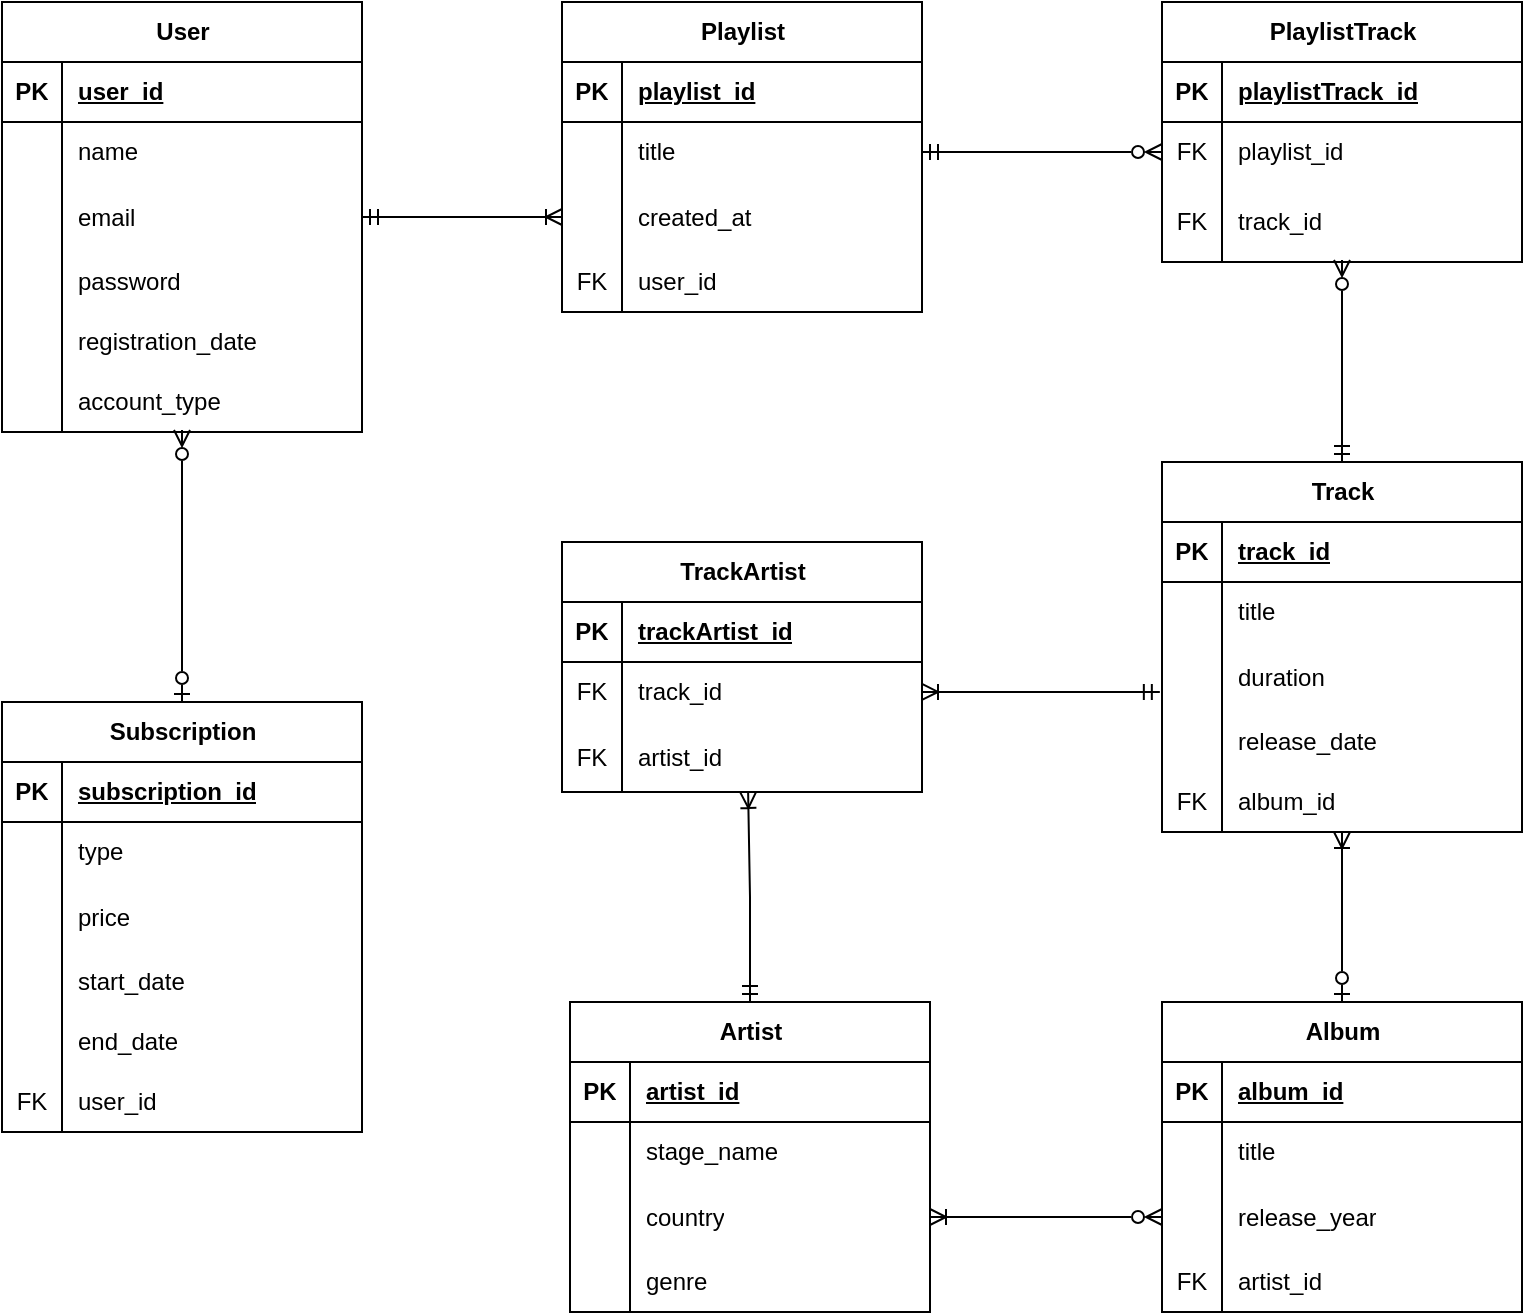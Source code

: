 <mxfile version="28.2.5">
  <diagram name="Страница — 1" id="cgVpxsknLSIxPm8vSRZ5">
    <mxGraphModel dx="872" dy="473" grid="1" gridSize="10" guides="1" tooltips="1" connect="1" arrows="1" fold="1" page="1" pageScale="1" pageWidth="827" pageHeight="1169" math="0" shadow="0">
      <root>
        <mxCell id="0" />
        <mxCell id="1" parent="0" />
        <mxCell id="EJJRQ897GXuPpUaaIkoD-35" value="User" style="shape=table;startSize=30;container=1;collapsible=1;childLayout=tableLayout;fixedRows=1;rowLines=0;fontStyle=1;align=center;resizeLast=1;html=1;" vertex="1" parent="1">
          <mxGeometry x="40" y="60" width="180" height="215" as="geometry" />
        </mxCell>
        <mxCell id="EJJRQ897GXuPpUaaIkoD-36" value="" style="shape=tableRow;horizontal=0;startSize=0;swimlaneHead=0;swimlaneBody=0;fillColor=none;collapsible=0;dropTarget=0;points=[[0,0.5],[1,0.5]];portConstraint=eastwest;top=0;left=0;right=0;bottom=1;" vertex="1" parent="EJJRQ897GXuPpUaaIkoD-35">
          <mxGeometry y="30" width="180" height="30" as="geometry" />
        </mxCell>
        <mxCell id="EJJRQ897GXuPpUaaIkoD-37" value="PK" style="shape=partialRectangle;connectable=0;fillColor=none;top=0;left=0;bottom=0;right=0;fontStyle=1;overflow=hidden;whiteSpace=wrap;html=1;" vertex="1" parent="EJJRQ897GXuPpUaaIkoD-36">
          <mxGeometry width="30" height="30" as="geometry">
            <mxRectangle width="30" height="30" as="alternateBounds" />
          </mxGeometry>
        </mxCell>
        <mxCell id="EJJRQ897GXuPpUaaIkoD-38" value="user_id" style="shape=partialRectangle;connectable=0;fillColor=none;top=0;left=0;bottom=0;right=0;align=left;spacingLeft=6;fontStyle=5;overflow=hidden;whiteSpace=wrap;html=1;" vertex="1" parent="EJJRQ897GXuPpUaaIkoD-36">
          <mxGeometry x="30" width="150" height="30" as="geometry">
            <mxRectangle width="150" height="30" as="alternateBounds" />
          </mxGeometry>
        </mxCell>
        <mxCell id="EJJRQ897GXuPpUaaIkoD-39" value="" style="shape=tableRow;horizontal=0;startSize=0;swimlaneHead=0;swimlaneBody=0;fillColor=none;collapsible=0;dropTarget=0;points=[[0,0.5],[1,0.5]];portConstraint=eastwest;top=0;left=0;right=0;bottom=0;" vertex="1" parent="EJJRQ897GXuPpUaaIkoD-35">
          <mxGeometry y="60" width="180" height="30" as="geometry" />
        </mxCell>
        <mxCell id="EJJRQ897GXuPpUaaIkoD-40" value="" style="shape=partialRectangle;connectable=0;fillColor=none;top=0;left=0;bottom=0;right=0;editable=1;overflow=hidden;whiteSpace=wrap;html=1;" vertex="1" parent="EJJRQ897GXuPpUaaIkoD-39">
          <mxGeometry width="30" height="30" as="geometry">
            <mxRectangle width="30" height="30" as="alternateBounds" />
          </mxGeometry>
        </mxCell>
        <mxCell id="EJJRQ897GXuPpUaaIkoD-41" value="name" style="shape=partialRectangle;connectable=0;fillColor=none;top=0;left=0;bottom=0;right=0;align=left;spacingLeft=6;overflow=hidden;whiteSpace=wrap;html=1;" vertex="1" parent="EJJRQ897GXuPpUaaIkoD-39">
          <mxGeometry x="30" width="150" height="30" as="geometry">
            <mxRectangle width="150" height="30" as="alternateBounds" />
          </mxGeometry>
        </mxCell>
        <mxCell id="EJJRQ897GXuPpUaaIkoD-42" value="" style="shape=tableRow;horizontal=0;startSize=0;swimlaneHead=0;swimlaneBody=0;fillColor=none;collapsible=0;dropTarget=0;points=[[0,0.5],[1,0.5]];portConstraint=eastwest;top=0;left=0;right=0;bottom=0;" vertex="1" parent="EJJRQ897GXuPpUaaIkoD-35">
          <mxGeometry y="90" width="180" height="35" as="geometry" />
        </mxCell>
        <mxCell id="EJJRQ897GXuPpUaaIkoD-43" value="" style="shape=partialRectangle;connectable=0;fillColor=none;top=0;left=0;bottom=0;right=0;editable=1;overflow=hidden;whiteSpace=wrap;html=1;" vertex="1" parent="EJJRQ897GXuPpUaaIkoD-42">
          <mxGeometry width="30" height="35" as="geometry">
            <mxRectangle width="30" height="35" as="alternateBounds" />
          </mxGeometry>
        </mxCell>
        <mxCell id="EJJRQ897GXuPpUaaIkoD-44" value="email" style="shape=partialRectangle;connectable=0;fillColor=none;top=0;left=0;bottom=0;right=0;align=left;spacingLeft=6;overflow=hidden;whiteSpace=wrap;html=1;" vertex="1" parent="EJJRQ897GXuPpUaaIkoD-42">
          <mxGeometry x="30" width="150" height="35" as="geometry">
            <mxRectangle width="150" height="35" as="alternateBounds" />
          </mxGeometry>
        </mxCell>
        <mxCell id="EJJRQ897GXuPpUaaIkoD-45" value="" style="shape=tableRow;horizontal=0;startSize=0;swimlaneHead=0;swimlaneBody=0;fillColor=none;collapsible=0;dropTarget=0;points=[[0,0.5],[1,0.5]];portConstraint=eastwest;top=0;left=0;right=0;bottom=0;" vertex="1" parent="EJJRQ897GXuPpUaaIkoD-35">
          <mxGeometry y="125" width="180" height="30" as="geometry" />
        </mxCell>
        <mxCell id="EJJRQ897GXuPpUaaIkoD-46" value="" style="shape=partialRectangle;connectable=0;fillColor=none;top=0;left=0;bottom=0;right=0;editable=1;overflow=hidden;whiteSpace=wrap;html=1;" vertex="1" parent="EJJRQ897GXuPpUaaIkoD-45">
          <mxGeometry width="30" height="30" as="geometry">
            <mxRectangle width="30" height="30" as="alternateBounds" />
          </mxGeometry>
        </mxCell>
        <mxCell id="EJJRQ897GXuPpUaaIkoD-47" value="password" style="shape=partialRectangle;connectable=0;fillColor=none;top=0;left=0;bottom=0;right=0;align=left;spacingLeft=6;overflow=hidden;whiteSpace=wrap;html=1;" vertex="1" parent="EJJRQ897GXuPpUaaIkoD-45">
          <mxGeometry x="30" width="150" height="30" as="geometry">
            <mxRectangle width="150" height="30" as="alternateBounds" />
          </mxGeometry>
        </mxCell>
        <mxCell id="EJJRQ897GXuPpUaaIkoD-49" style="shape=tableRow;horizontal=0;startSize=0;swimlaneHead=0;swimlaneBody=0;fillColor=none;collapsible=0;dropTarget=0;points=[[0,0.5],[1,0.5]];portConstraint=eastwest;top=0;left=0;right=0;bottom=0;" vertex="1" parent="EJJRQ897GXuPpUaaIkoD-35">
          <mxGeometry y="155" width="180" height="30" as="geometry" />
        </mxCell>
        <mxCell id="EJJRQ897GXuPpUaaIkoD-50" style="shape=partialRectangle;connectable=0;fillColor=none;top=0;left=0;bottom=0;right=0;editable=1;overflow=hidden;whiteSpace=wrap;html=1;" vertex="1" parent="EJJRQ897GXuPpUaaIkoD-49">
          <mxGeometry width="30" height="30" as="geometry">
            <mxRectangle width="30" height="30" as="alternateBounds" />
          </mxGeometry>
        </mxCell>
        <mxCell id="EJJRQ897GXuPpUaaIkoD-51" value="registration_date" style="shape=partialRectangle;connectable=0;fillColor=none;top=0;left=0;bottom=0;right=0;align=left;spacingLeft=6;overflow=hidden;whiteSpace=wrap;html=1;" vertex="1" parent="EJJRQ897GXuPpUaaIkoD-49">
          <mxGeometry x="30" width="150" height="30" as="geometry">
            <mxRectangle width="150" height="30" as="alternateBounds" />
          </mxGeometry>
        </mxCell>
        <mxCell id="EJJRQ897GXuPpUaaIkoD-52" style="shape=tableRow;horizontal=0;startSize=0;swimlaneHead=0;swimlaneBody=0;fillColor=none;collapsible=0;dropTarget=0;points=[[0,0.5],[1,0.5]];portConstraint=eastwest;top=0;left=0;right=0;bottom=0;" vertex="1" parent="EJJRQ897GXuPpUaaIkoD-35">
          <mxGeometry y="185" width="180" height="30" as="geometry" />
        </mxCell>
        <mxCell id="EJJRQ897GXuPpUaaIkoD-53" style="shape=partialRectangle;connectable=0;fillColor=none;top=0;left=0;bottom=0;right=0;editable=1;overflow=hidden;whiteSpace=wrap;html=1;" vertex="1" parent="EJJRQ897GXuPpUaaIkoD-52">
          <mxGeometry width="30" height="30" as="geometry">
            <mxRectangle width="30" height="30" as="alternateBounds" />
          </mxGeometry>
        </mxCell>
        <mxCell id="EJJRQ897GXuPpUaaIkoD-54" value="account_type" style="shape=partialRectangle;connectable=0;fillColor=none;top=0;left=0;bottom=0;right=0;align=left;spacingLeft=6;overflow=hidden;whiteSpace=wrap;html=1;" vertex="1" parent="EJJRQ897GXuPpUaaIkoD-52">
          <mxGeometry x="30" width="150" height="30" as="geometry">
            <mxRectangle width="150" height="30" as="alternateBounds" />
          </mxGeometry>
        </mxCell>
        <mxCell id="EJJRQ897GXuPpUaaIkoD-58" value="Playlist" style="shape=table;startSize=30;container=1;collapsible=1;childLayout=tableLayout;fixedRows=1;rowLines=0;fontStyle=1;align=center;resizeLast=1;html=1;" vertex="1" parent="1">
          <mxGeometry x="320" y="60" width="180" height="155" as="geometry" />
        </mxCell>
        <mxCell id="EJJRQ897GXuPpUaaIkoD-59" value="" style="shape=tableRow;horizontal=0;startSize=0;swimlaneHead=0;swimlaneBody=0;fillColor=none;collapsible=0;dropTarget=0;points=[[0,0.5],[1,0.5]];portConstraint=eastwest;top=0;left=0;right=0;bottom=1;" vertex="1" parent="EJJRQ897GXuPpUaaIkoD-58">
          <mxGeometry y="30" width="180" height="30" as="geometry" />
        </mxCell>
        <mxCell id="EJJRQ897GXuPpUaaIkoD-60" value="PK" style="shape=partialRectangle;connectable=0;fillColor=none;top=0;left=0;bottom=0;right=0;fontStyle=1;overflow=hidden;whiteSpace=wrap;html=1;" vertex="1" parent="EJJRQ897GXuPpUaaIkoD-59">
          <mxGeometry width="30" height="30" as="geometry">
            <mxRectangle width="30" height="30" as="alternateBounds" />
          </mxGeometry>
        </mxCell>
        <mxCell id="EJJRQ897GXuPpUaaIkoD-61" value="playlist_id" style="shape=partialRectangle;connectable=0;fillColor=none;top=0;left=0;bottom=0;right=0;align=left;spacingLeft=6;fontStyle=5;overflow=hidden;whiteSpace=wrap;html=1;" vertex="1" parent="EJJRQ897GXuPpUaaIkoD-59">
          <mxGeometry x="30" width="150" height="30" as="geometry">
            <mxRectangle width="150" height="30" as="alternateBounds" />
          </mxGeometry>
        </mxCell>
        <mxCell id="EJJRQ897GXuPpUaaIkoD-62" value="" style="shape=tableRow;horizontal=0;startSize=0;swimlaneHead=0;swimlaneBody=0;fillColor=none;collapsible=0;dropTarget=0;points=[[0,0.5],[1,0.5]];portConstraint=eastwest;top=0;left=0;right=0;bottom=0;" vertex="1" parent="EJJRQ897GXuPpUaaIkoD-58">
          <mxGeometry y="60" width="180" height="30" as="geometry" />
        </mxCell>
        <mxCell id="EJJRQ897GXuPpUaaIkoD-63" value="" style="shape=partialRectangle;connectable=0;fillColor=none;top=0;left=0;bottom=0;right=0;editable=1;overflow=hidden;whiteSpace=wrap;html=1;" vertex="1" parent="EJJRQ897GXuPpUaaIkoD-62">
          <mxGeometry width="30" height="30" as="geometry">
            <mxRectangle width="30" height="30" as="alternateBounds" />
          </mxGeometry>
        </mxCell>
        <mxCell id="EJJRQ897GXuPpUaaIkoD-64" value="title" style="shape=partialRectangle;connectable=0;fillColor=none;top=0;left=0;bottom=0;right=0;align=left;spacingLeft=6;overflow=hidden;whiteSpace=wrap;html=1;" vertex="1" parent="EJJRQ897GXuPpUaaIkoD-62">
          <mxGeometry x="30" width="150" height="30" as="geometry">
            <mxRectangle width="150" height="30" as="alternateBounds" />
          </mxGeometry>
        </mxCell>
        <mxCell id="EJJRQ897GXuPpUaaIkoD-65" value="" style="shape=tableRow;horizontal=0;startSize=0;swimlaneHead=0;swimlaneBody=0;fillColor=none;collapsible=0;dropTarget=0;points=[[0,0.5],[1,0.5]];portConstraint=eastwest;top=0;left=0;right=0;bottom=0;" vertex="1" parent="EJJRQ897GXuPpUaaIkoD-58">
          <mxGeometry y="90" width="180" height="35" as="geometry" />
        </mxCell>
        <mxCell id="EJJRQ897GXuPpUaaIkoD-66" value="" style="shape=partialRectangle;connectable=0;fillColor=none;top=0;left=0;bottom=0;right=0;editable=1;overflow=hidden;whiteSpace=wrap;html=1;" vertex="1" parent="EJJRQ897GXuPpUaaIkoD-65">
          <mxGeometry width="30" height="35" as="geometry">
            <mxRectangle width="30" height="35" as="alternateBounds" />
          </mxGeometry>
        </mxCell>
        <mxCell id="EJJRQ897GXuPpUaaIkoD-67" value="created_at" style="shape=partialRectangle;connectable=0;fillColor=none;top=0;left=0;bottom=0;right=0;align=left;spacingLeft=6;overflow=hidden;whiteSpace=wrap;html=1;" vertex="1" parent="EJJRQ897GXuPpUaaIkoD-65">
          <mxGeometry x="30" width="150" height="35" as="geometry">
            <mxRectangle width="150" height="35" as="alternateBounds" />
          </mxGeometry>
        </mxCell>
        <mxCell id="EJJRQ897GXuPpUaaIkoD-68" value="" style="shape=tableRow;horizontal=0;startSize=0;swimlaneHead=0;swimlaneBody=0;fillColor=none;collapsible=0;dropTarget=0;points=[[0,0.5],[1,0.5]];portConstraint=eastwest;top=0;left=0;right=0;bottom=0;" vertex="1" parent="EJJRQ897GXuPpUaaIkoD-58">
          <mxGeometry y="125" width="180" height="30" as="geometry" />
        </mxCell>
        <mxCell id="EJJRQ897GXuPpUaaIkoD-69" value="FK" style="shape=partialRectangle;connectable=0;fillColor=none;top=0;left=0;bottom=0;right=0;editable=1;overflow=hidden;whiteSpace=wrap;html=1;" vertex="1" parent="EJJRQ897GXuPpUaaIkoD-68">
          <mxGeometry width="30" height="30" as="geometry">
            <mxRectangle width="30" height="30" as="alternateBounds" />
          </mxGeometry>
        </mxCell>
        <mxCell id="EJJRQ897GXuPpUaaIkoD-70" value="user_id" style="shape=partialRectangle;connectable=0;fillColor=none;top=0;left=0;bottom=0;right=0;align=left;spacingLeft=6;overflow=hidden;whiteSpace=wrap;html=1;" vertex="1" parent="EJJRQ897GXuPpUaaIkoD-68">
          <mxGeometry x="30" width="150" height="30" as="geometry">
            <mxRectangle width="150" height="30" as="alternateBounds" />
          </mxGeometry>
        </mxCell>
        <mxCell id="EJJRQ897GXuPpUaaIkoD-77" value="Track" style="shape=table;startSize=30;container=1;collapsible=1;childLayout=tableLayout;fixedRows=1;rowLines=0;fontStyle=1;align=center;resizeLast=1;html=1;" vertex="1" parent="1">
          <mxGeometry x="620" y="290" width="180" height="185" as="geometry" />
        </mxCell>
        <mxCell id="EJJRQ897GXuPpUaaIkoD-78" value="" style="shape=tableRow;horizontal=0;startSize=0;swimlaneHead=0;swimlaneBody=0;fillColor=none;collapsible=0;dropTarget=0;points=[[0,0.5],[1,0.5]];portConstraint=eastwest;top=0;left=0;right=0;bottom=1;" vertex="1" parent="EJJRQ897GXuPpUaaIkoD-77">
          <mxGeometry y="30" width="180" height="30" as="geometry" />
        </mxCell>
        <mxCell id="EJJRQ897GXuPpUaaIkoD-79" value="PK" style="shape=partialRectangle;connectable=0;fillColor=none;top=0;left=0;bottom=0;right=0;fontStyle=1;overflow=hidden;whiteSpace=wrap;html=1;" vertex="1" parent="EJJRQ897GXuPpUaaIkoD-78">
          <mxGeometry width="30" height="30" as="geometry">
            <mxRectangle width="30" height="30" as="alternateBounds" />
          </mxGeometry>
        </mxCell>
        <mxCell id="EJJRQ897GXuPpUaaIkoD-80" value="track_id" style="shape=partialRectangle;connectable=0;fillColor=none;top=0;left=0;bottom=0;right=0;align=left;spacingLeft=6;fontStyle=5;overflow=hidden;whiteSpace=wrap;html=1;" vertex="1" parent="EJJRQ897GXuPpUaaIkoD-78">
          <mxGeometry x="30" width="150" height="30" as="geometry">
            <mxRectangle width="150" height="30" as="alternateBounds" />
          </mxGeometry>
        </mxCell>
        <mxCell id="EJJRQ897GXuPpUaaIkoD-81" value="" style="shape=tableRow;horizontal=0;startSize=0;swimlaneHead=0;swimlaneBody=0;fillColor=none;collapsible=0;dropTarget=0;points=[[0,0.5],[1,0.5]];portConstraint=eastwest;top=0;left=0;right=0;bottom=0;" vertex="1" parent="EJJRQ897GXuPpUaaIkoD-77">
          <mxGeometry y="60" width="180" height="30" as="geometry" />
        </mxCell>
        <mxCell id="EJJRQ897GXuPpUaaIkoD-82" value="" style="shape=partialRectangle;connectable=0;fillColor=none;top=0;left=0;bottom=0;right=0;editable=1;overflow=hidden;whiteSpace=wrap;html=1;" vertex="1" parent="EJJRQ897GXuPpUaaIkoD-81">
          <mxGeometry width="30" height="30" as="geometry">
            <mxRectangle width="30" height="30" as="alternateBounds" />
          </mxGeometry>
        </mxCell>
        <mxCell id="EJJRQ897GXuPpUaaIkoD-83" value="title" style="shape=partialRectangle;connectable=0;fillColor=none;top=0;left=0;bottom=0;right=0;align=left;spacingLeft=6;overflow=hidden;whiteSpace=wrap;html=1;" vertex="1" parent="EJJRQ897GXuPpUaaIkoD-81">
          <mxGeometry x="30" width="150" height="30" as="geometry">
            <mxRectangle width="150" height="30" as="alternateBounds" />
          </mxGeometry>
        </mxCell>
        <mxCell id="EJJRQ897GXuPpUaaIkoD-84" value="" style="shape=tableRow;horizontal=0;startSize=0;swimlaneHead=0;swimlaneBody=0;fillColor=none;collapsible=0;dropTarget=0;points=[[0,0.5],[1,0.5]];portConstraint=eastwest;top=0;left=0;right=0;bottom=0;" vertex="1" parent="EJJRQ897GXuPpUaaIkoD-77">
          <mxGeometry y="90" width="180" height="35" as="geometry" />
        </mxCell>
        <mxCell id="EJJRQ897GXuPpUaaIkoD-85" value="" style="shape=partialRectangle;connectable=0;fillColor=none;top=0;left=0;bottom=0;right=0;editable=1;overflow=hidden;whiteSpace=wrap;html=1;" vertex="1" parent="EJJRQ897GXuPpUaaIkoD-84">
          <mxGeometry width="30" height="35" as="geometry">
            <mxRectangle width="30" height="35" as="alternateBounds" />
          </mxGeometry>
        </mxCell>
        <mxCell id="EJJRQ897GXuPpUaaIkoD-86" value="duration" style="shape=partialRectangle;connectable=0;fillColor=none;top=0;left=0;bottom=0;right=0;align=left;spacingLeft=6;overflow=hidden;whiteSpace=wrap;html=1;" vertex="1" parent="EJJRQ897GXuPpUaaIkoD-84">
          <mxGeometry x="30" width="150" height="35" as="geometry">
            <mxRectangle width="150" height="35" as="alternateBounds" />
          </mxGeometry>
        </mxCell>
        <mxCell id="EJJRQ897GXuPpUaaIkoD-87" value="" style="shape=tableRow;horizontal=0;startSize=0;swimlaneHead=0;swimlaneBody=0;fillColor=none;collapsible=0;dropTarget=0;points=[[0,0.5],[1,0.5]];portConstraint=eastwest;top=0;left=0;right=0;bottom=0;" vertex="1" parent="EJJRQ897GXuPpUaaIkoD-77">
          <mxGeometry y="125" width="180" height="30" as="geometry" />
        </mxCell>
        <mxCell id="EJJRQ897GXuPpUaaIkoD-88" value="" style="shape=partialRectangle;connectable=0;fillColor=none;top=0;left=0;bottom=0;right=0;editable=1;overflow=hidden;whiteSpace=wrap;html=1;" vertex="1" parent="EJJRQ897GXuPpUaaIkoD-87">
          <mxGeometry width="30" height="30" as="geometry">
            <mxRectangle width="30" height="30" as="alternateBounds" />
          </mxGeometry>
        </mxCell>
        <mxCell id="EJJRQ897GXuPpUaaIkoD-89" value="release_date" style="shape=partialRectangle;connectable=0;fillColor=none;top=0;left=0;bottom=0;right=0;align=left;spacingLeft=6;overflow=hidden;whiteSpace=wrap;html=1;" vertex="1" parent="EJJRQ897GXuPpUaaIkoD-87">
          <mxGeometry x="30" width="150" height="30" as="geometry">
            <mxRectangle width="150" height="30" as="alternateBounds" />
          </mxGeometry>
        </mxCell>
        <mxCell id="EJJRQ897GXuPpUaaIkoD-91" style="shape=tableRow;horizontal=0;startSize=0;swimlaneHead=0;swimlaneBody=0;fillColor=none;collapsible=0;dropTarget=0;points=[[0,0.5],[1,0.5]];portConstraint=eastwest;top=0;left=0;right=0;bottom=0;" vertex="1" parent="EJJRQ897GXuPpUaaIkoD-77">
          <mxGeometry y="155" width="180" height="30" as="geometry" />
        </mxCell>
        <mxCell id="EJJRQ897GXuPpUaaIkoD-92" value="FK" style="shape=partialRectangle;connectable=0;fillColor=none;top=0;left=0;bottom=0;right=0;editable=1;overflow=hidden;whiteSpace=wrap;html=1;" vertex="1" parent="EJJRQ897GXuPpUaaIkoD-91">
          <mxGeometry width="30" height="30" as="geometry">
            <mxRectangle width="30" height="30" as="alternateBounds" />
          </mxGeometry>
        </mxCell>
        <mxCell id="EJJRQ897GXuPpUaaIkoD-93" value="album_id" style="shape=partialRectangle;connectable=0;fillColor=none;top=0;left=0;bottom=0;right=0;align=left;spacingLeft=6;overflow=hidden;whiteSpace=wrap;html=1;" vertex="1" parent="EJJRQ897GXuPpUaaIkoD-91">
          <mxGeometry x="30" width="150" height="30" as="geometry">
            <mxRectangle width="150" height="30" as="alternateBounds" />
          </mxGeometry>
        </mxCell>
        <mxCell id="EJJRQ897GXuPpUaaIkoD-203" style="edgeStyle=orthogonalEdgeStyle;rounded=0;orthogonalLoop=1;jettySize=auto;html=1;entryX=0.517;entryY=1;entryDx=0;entryDy=0;entryPerimeter=0;endArrow=ERoneToMany;endFill=0;startArrow=ERmandOne;startFill=0;" edge="1" parent="1" source="EJJRQ897GXuPpUaaIkoD-97" target="EJJRQ897GXuPpUaaIkoD-194">
          <mxGeometry relative="1" as="geometry">
            <mxPoint x="414" y="460" as="targetPoint" />
          </mxGeometry>
        </mxCell>
        <mxCell id="EJJRQ897GXuPpUaaIkoD-97" value="Artist" style="shape=table;startSize=30;container=1;collapsible=1;childLayout=tableLayout;fixedRows=1;rowLines=0;fontStyle=1;align=center;resizeLast=1;html=1;" vertex="1" parent="1">
          <mxGeometry x="324" y="560" width="180" height="155" as="geometry" />
        </mxCell>
        <mxCell id="EJJRQ897GXuPpUaaIkoD-98" value="" style="shape=tableRow;horizontal=0;startSize=0;swimlaneHead=0;swimlaneBody=0;fillColor=none;collapsible=0;dropTarget=0;points=[[0,0.5],[1,0.5]];portConstraint=eastwest;top=0;left=0;right=0;bottom=1;" vertex="1" parent="EJJRQ897GXuPpUaaIkoD-97">
          <mxGeometry y="30" width="180" height="30" as="geometry" />
        </mxCell>
        <mxCell id="EJJRQ897GXuPpUaaIkoD-99" value="PK" style="shape=partialRectangle;connectable=0;fillColor=none;top=0;left=0;bottom=0;right=0;fontStyle=1;overflow=hidden;whiteSpace=wrap;html=1;" vertex="1" parent="EJJRQ897GXuPpUaaIkoD-98">
          <mxGeometry width="30" height="30" as="geometry">
            <mxRectangle width="30" height="30" as="alternateBounds" />
          </mxGeometry>
        </mxCell>
        <mxCell id="EJJRQ897GXuPpUaaIkoD-100" value="artist_id" style="shape=partialRectangle;connectable=0;fillColor=none;top=0;left=0;bottom=0;right=0;align=left;spacingLeft=6;fontStyle=5;overflow=hidden;whiteSpace=wrap;html=1;" vertex="1" parent="EJJRQ897GXuPpUaaIkoD-98">
          <mxGeometry x="30" width="150" height="30" as="geometry">
            <mxRectangle width="150" height="30" as="alternateBounds" />
          </mxGeometry>
        </mxCell>
        <mxCell id="EJJRQ897GXuPpUaaIkoD-101" value="" style="shape=tableRow;horizontal=0;startSize=0;swimlaneHead=0;swimlaneBody=0;fillColor=none;collapsible=0;dropTarget=0;points=[[0,0.5],[1,0.5]];portConstraint=eastwest;top=0;left=0;right=0;bottom=0;" vertex="1" parent="EJJRQ897GXuPpUaaIkoD-97">
          <mxGeometry y="60" width="180" height="30" as="geometry" />
        </mxCell>
        <mxCell id="EJJRQ897GXuPpUaaIkoD-102" value="" style="shape=partialRectangle;connectable=0;fillColor=none;top=0;left=0;bottom=0;right=0;editable=1;overflow=hidden;whiteSpace=wrap;html=1;" vertex="1" parent="EJJRQ897GXuPpUaaIkoD-101">
          <mxGeometry width="30" height="30" as="geometry">
            <mxRectangle width="30" height="30" as="alternateBounds" />
          </mxGeometry>
        </mxCell>
        <mxCell id="EJJRQ897GXuPpUaaIkoD-103" value="stage_name" style="shape=partialRectangle;connectable=0;fillColor=none;top=0;left=0;bottom=0;right=0;align=left;spacingLeft=6;overflow=hidden;whiteSpace=wrap;html=1;" vertex="1" parent="EJJRQ897GXuPpUaaIkoD-101">
          <mxGeometry x="30" width="150" height="30" as="geometry">
            <mxRectangle width="150" height="30" as="alternateBounds" />
          </mxGeometry>
        </mxCell>
        <mxCell id="EJJRQ897GXuPpUaaIkoD-104" value="" style="shape=tableRow;horizontal=0;startSize=0;swimlaneHead=0;swimlaneBody=0;fillColor=none;collapsible=0;dropTarget=0;points=[[0,0.5],[1,0.5]];portConstraint=eastwest;top=0;left=0;right=0;bottom=0;" vertex="1" parent="EJJRQ897GXuPpUaaIkoD-97">
          <mxGeometry y="90" width="180" height="35" as="geometry" />
        </mxCell>
        <mxCell id="EJJRQ897GXuPpUaaIkoD-105" value="" style="shape=partialRectangle;connectable=0;fillColor=none;top=0;left=0;bottom=0;right=0;editable=1;overflow=hidden;whiteSpace=wrap;html=1;" vertex="1" parent="EJJRQ897GXuPpUaaIkoD-104">
          <mxGeometry width="30" height="35" as="geometry">
            <mxRectangle width="30" height="35" as="alternateBounds" />
          </mxGeometry>
        </mxCell>
        <mxCell id="EJJRQ897GXuPpUaaIkoD-106" value="country" style="shape=partialRectangle;connectable=0;fillColor=none;top=0;left=0;bottom=0;right=0;align=left;spacingLeft=6;overflow=hidden;whiteSpace=wrap;html=1;" vertex="1" parent="EJJRQ897GXuPpUaaIkoD-104">
          <mxGeometry x="30" width="150" height="35" as="geometry">
            <mxRectangle width="150" height="35" as="alternateBounds" />
          </mxGeometry>
        </mxCell>
        <mxCell id="EJJRQ897GXuPpUaaIkoD-107" value="" style="shape=tableRow;horizontal=0;startSize=0;swimlaneHead=0;swimlaneBody=0;fillColor=none;collapsible=0;dropTarget=0;points=[[0,0.5],[1,0.5]];portConstraint=eastwest;top=0;left=0;right=0;bottom=0;" vertex="1" parent="EJJRQ897GXuPpUaaIkoD-97">
          <mxGeometry y="125" width="180" height="30" as="geometry" />
        </mxCell>
        <mxCell id="EJJRQ897GXuPpUaaIkoD-108" value="" style="shape=partialRectangle;connectable=0;fillColor=none;top=0;left=0;bottom=0;right=0;editable=1;overflow=hidden;whiteSpace=wrap;html=1;" vertex="1" parent="EJJRQ897GXuPpUaaIkoD-107">
          <mxGeometry width="30" height="30" as="geometry">
            <mxRectangle width="30" height="30" as="alternateBounds" />
          </mxGeometry>
        </mxCell>
        <mxCell id="EJJRQ897GXuPpUaaIkoD-109" value="genre" style="shape=partialRectangle;connectable=0;fillColor=none;top=0;left=0;bottom=0;right=0;align=left;spacingLeft=6;overflow=hidden;whiteSpace=wrap;html=1;" vertex="1" parent="EJJRQ897GXuPpUaaIkoD-107">
          <mxGeometry x="30" width="150" height="30" as="geometry">
            <mxRectangle width="150" height="30" as="alternateBounds" />
          </mxGeometry>
        </mxCell>
        <mxCell id="EJJRQ897GXuPpUaaIkoD-148" style="edgeStyle=orthogonalEdgeStyle;rounded=0;orthogonalLoop=1;jettySize=auto;html=1;endArrow=ERoneToMany;endFill=0;startArrow=ERzeroToOne;startFill=0;exitX=0.5;exitY=0;exitDx=0;exitDy=0;" edge="1" parent="1" source="EJJRQ897GXuPpUaaIkoD-113">
          <mxGeometry relative="1" as="geometry">
            <mxPoint x="710" y="475" as="targetPoint" />
          </mxGeometry>
        </mxCell>
        <mxCell id="EJJRQ897GXuPpUaaIkoD-113" value="Album" style="shape=table;startSize=30;container=1;collapsible=1;childLayout=tableLayout;fixedRows=1;rowLines=0;fontStyle=1;align=center;resizeLast=1;html=1;" vertex="1" parent="1">
          <mxGeometry x="620" y="560" width="180" height="155" as="geometry" />
        </mxCell>
        <mxCell id="EJJRQ897GXuPpUaaIkoD-114" value="" style="shape=tableRow;horizontal=0;startSize=0;swimlaneHead=0;swimlaneBody=0;fillColor=none;collapsible=0;dropTarget=0;points=[[0,0.5],[1,0.5]];portConstraint=eastwest;top=0;left=0;right=0;bottom=1;" vertex="1" parent="EJJRQ897GXuPpUaaIkoD-113">
          <mxGeometry y="30" width="180" height="30" as="geometry" />
        </mxCell>
        <mxCell id="EJJRQ897GXuPpUaaIkoD-115" value="PK" style="shape=partialRectangle;connectable=0;fillColor=none;top=0;left=0;bottom=0;right=0;fontStyle=1;overflow=hidden;whiteSpace=wrap;html=1;" vertex="1" parent="EJJRQ897GXuPpUaaIkoD-114">
          <mxGeometry width="30" height="30" as="geometry">
            <mxRectangle width="30" height="30" as="alternateBounds" />
          </mxGeometry>
        </mxCell>
        <mxCell id="EJJRQ897GXuPpUaaIkoD-116" value="album_id" style="shape=partialRectangle;connectable=0;fillColor=none;top=0;left=0;bottom=0;right=0;align=left;spacingLeft=6;fontStyle=5;overflow=hidden;whiteSpace=wrap;html=1;" vertex="1" parent="EJJRQ897GXuPpUaaIkoD-114">
          <mxGeometry x="30" width="150" height="30" as="geometry">
            <mxRectangle width="150" height="30" as="alternateBounds" />
          </mxGeometry>
        </mxCell>
        <mxCell id="EJJRQ897GXuPpUaaIkoD-117" value="" style="shape=tableRow;horizontal=0;startSize=0;swimlaneHead=0;swimlaneBody=0;fillColor=none;collapsible=0;dropTarget=0;points=[[0,0.5],[1,0.5]];portConstraint=eastwest;top=0;left=0;right=0;bottom=0;" vertex="1" parent="EJJRQ897GXuPpUaaIkoD-113">
          <mxGeometry y="60" width="180" height="30" as="geometry" />
        </mxCell>
        <mxCell id="EJJRQ897GXuPpUaaIkoD-118" value="" style="shape=partialRectangle;connectable=0;fillColor=none;top=0;left=0;bottom=0;right=0;editable=1;overflow=hidden;whiteSpace=wrap;html=1;" vertex="1" parent="EJJRQ897GXuPpUaaIkoD-117">
          <mxGeometry width="30" height="30" as="geometry">
            <mxRectangle width="30" height="30" as="alternateBounds" />
          </mxGeometry>
        </mxCell>
        <mxCell id="EJJRQ897GXuPpUaaIkoD-119" value="title" style="shape=partialRectangle;connectable=0;fillColor=none;top=0;left=0;bottom=0;right=0;align=left;spacingLeft=6;overflow=hidden;whiteSpace=wrap;html=1;" vertex="1" parent="EJJRQ897GXuPpUaaIkoD-117">
          <mxGeometry x="30" width="150" height="30" as="geometry">
            <mxRectangle width="150" height="30" as="alternateBounds" />
          </mxGeometry>
        </mxCell>
        <mxCell id="EJJRQ897GXuPpUaaIkoD-120" value="" style="shape=tableRow;horizontal=0;startSize=0;swimlaneHead=0;swimlaneBody=0;fillColor=none;collapsible=0;dropTarget=0;points=[[0,0.5],[1,0.5]];portConstraint=eastwest;top=0;left=0;right=0;bottom=0;" vertex="1" parent="EJJRQ897GXuPpUaaIkoD-113">
          <mxGeometry y="90" width="180" height="35" as="geometry" />
        </mxCell>
        <mxCell id="EJJRQ897GXuPpUaaIkoD-121" value="" style="shape=partialRectangle;connectable=0;fillColor=none;top=0;left=0;bottom=0;right=0;editable=1;overflow=hidden;whiteSpace=wrap;html=1;" vertex="1" parent="EJJRQ897GXuPpUaaIkoD-120">
          <mxGeometry width="30" height="35" as="geometry">
            <mxRectangle width="30" height="35" as="alternateBounds" />
          </mxGeometry>
        </mxCell>
        <mxCell id="EJJRQ897GXuPpUaaIkoD-122" value="release_year" style="shape=partialRectangle;connectable=0;fillColor=none;top=0;left=0;bottom=0;right=0;align=left;spacingLeft=6;overflow=hidden;whiteSpace=wrap;html=1;" vertex="1" parent="EJJRQ897GXuPpUaaIkoD-120">
          <mxGeometry x="30" width="150" height="35" as="geometry">
            <mxRectangle width="150" height="35" as="alternateBounds" />
          </mxGeometry>
        </mxCell>
        <mxCell id="EJJRQ897GXuPpUaaIkoD-123" value="" style="shape=tableRow;horizontal=0;startSize=0;swimlaneHead=0;swimlaneBody=0;fillColor=none;collapsible=0;dropTarget=0;points=[[0,0.5],[1,0.5]];portConstraint=eastwest;top=0;left=0;right=0;bottom=0;" vertex="1" parent="EJJRQ897GXuPpUaaIkoD-113">
          <mxGeometry y="125" width="180" height="30" as="geometry" />
        </mxCell>
        <mxCell id="EJJRQ897GXuPpUaaIkoD-124" value="FK" style="shape=partialRectangle;connectable=0;fillColor=none;top=0;left=0;bottom=0;right=0;editable=1;overflow=hidden;whiteSpace=wrap;html=1;" vertex="1" parent="EJJRQ897GXuPpUaaIkoD-123">
          <mxGeometry width="30" height="30" as="geometry">
            <mxRectangle width="30" height="30" as="alternateBounds" />
          </mxGeometry>
        </mxCell>
        <mxCell id="EJJRQ897GXuPpUaaIkoD-125" value="artist_id" style="shape=partialRectangle;connectable=0;fillColor=none;top=0;left=0;bottom=0;right=0;align=left;spacingLeft=6;overflow=hidden;whiteSpace=wrap;html=1;" vertex="1" parent="EJJRQ897GXuPpUaaIkoD-123">
          <mxGeometry x="30" width="150" height="30" as="geometry">
            <mxRectangle width="150" height="30" as="alternateBounds" />
          </mxGeometry>
        </mxCell>
        <mxCell id="EJJRQ897GXuPpUaaIkoD-126" value="Subscription" style="shape=table;startSize=30;container=1;collapsible=1;childLayout=tableLayout;fixedRows=1;rowLines=0;fontStyle=1;align=center;resizeLast=1;html=1;" vertex="1" parent="1">
          <mxGeometry x="40" y="410" width="180" height="215" as="geometry" />
        </mxCell>
        <mxCell id="EJJRQ897GXuPpUaaIkoD-127" value="" style="shape=tableRow;horizontal=0;startSize=0;swimlaneHead=0;swimlaneBody=0;fillColor=none;collapsible=0;dropTarget=0;points=[[0,0.5],[1,0.5]];portConstraint=eastwest;top=0;left=0;right=0;bottom=1;" vertex="1" parent="EJJRQ897GXuPpUaaIkoD-126">
          <mxGeometry y="30" width="180" height="30" as="geometry" />
        </mxCell>
        <mxCell id="EJJRQ897GXuPpUaaIkoD-128" value="PK" style="shape=partialRectangle;connectable=0;fillColor=none;top=0;left=0;bottom=0;right=0;fontStyle=1;overflow=hidden;whiteSpace=wrap;html=1;" vertex="1" parent="EJJRQ897GXuPpUaaIkoD-127">
          <mxGeometry width="30" height="30" as="geometry">
            <mxRectangle width="30" height="30" as="alternateBounds" />
          </mxGeometry>
        </mxCell>
        <mxCell id="EJJRQ897GXuPpUaaIkoD-129" value="subscription_id" style="shape=partialRectangle;connectable=0;fillColor=none;top=0;left=0;bottom=0;right=0;align=left;spacingLeft=6;fontStyle=5;overflow=hidden;whiteSpace=wrap;html=1;" vertex="1" parent="EJJRQ897GXuPpUaaIkoD-127">
          <mxGeometry x="30" width="150" height="30" as="geometry">
            <mxRectangle width="150" height="30" as="alternateBounds" />
          </mxGeometry>
        </mxCell>
        <mxCell id="EJJRQ897GXuPpUaaIkoD-130" value="" style="shape=tableRow;horizontal=0;startSize=0;swimlaneHead=0;swimlaneBody=0;fillColor=none;collapsible=0;dropTarget=0;points=[[0,0.5],[1,0.5]];portConstraint=eastwest;top=0;left=0;right=0;bottom=0;" vertex="1" parent="EJJRQ897GXuPpUaaIkoD-126">
          <mxGeometry y="60" width="180" height="30" as="geometry" />
        </mxCell>
        <mxCell id="EJJRQ897GXuPpUaaIkoD-131" value="" style="shape=partialRectangle;connectable=0;fillColor=none;top=0;left=0;bottom=0;right=0;editable=1;overflow=hidden;whiteSpace=wrap;html=1;" vertex="1" parent="EJJRQ897GXuPpUaaIkoD-130">
          <mxGeometry width="30" height="30" as="geometry">
            <mxRectangle width="30" height="30" as="alternateBounds" />
          </mxGeometry>
        </mxCell>
        <mxCell id="EJJRQ897GXuPpUaaIkoD-132" value="type" style="shape=partialRectangle;connectable=0;fillColor=none;top=0;left=0;bottom=0;right=0;align=left;spacingLeft=6;overflow=hidden;whiteSpace=wrap;html=1;" vertex="1" parent="EJJRQ897GXuPpUaaIkoD-130">
          <mxGeometry x="30" width="150" height="30" as="geometry">
            <mxRectangle width="150" height="30" as="alternateBounds" />
          </mxGeometry>
        </mxCell>
        <mxCell id="EJJRQ897GXuPpUaaIkoD-133" value="" style="shape=tableRow;horizontal=0;startSize=0;swimlaneHead=0;swimlaneBody=0;fillColor=none;collapsible=0;dropTarget=0;points=[[0,0.5],[1,0.5]];portConstraint=eastwest;top=0;left=0;right=0;bottom=0;" vertex="1" parent="EJJRQ897GXuPpUaaIkoD-126">
          <mxGeometry y="90" width="180" height="35" as="geometry" />
        </mxCell>
        <mxCell id="EJJRQ897GXuPpUaaIkoD-134" value="" style="shape=partialRectangle;connectable=0;fillColor=none;top=0;left=0;bottom=0;right=0;editable=1;overflow=hidden;whiteSpace=wrap;html=1;" vertex="1" parent="EJJRQ897GXuPpUaaIkoD-133">
          <mxGeometry width="30" height="35" as="geometry">
            <mxRectangle width="30" height="35" as="alternateBounds" />
          </mxGeometry>
        </mxCell>
        <mxCell id="EJJRQ897GXuPpUaaIkoD-135" value="price" style="shape=partialRectangle;connectable=0;fillColor=none;top=0;left=0;bottom=0;right=0;align=left;spacingLeft=6;overflow=hidden;whiteSpace=wrap;html=1;" vertex="1" parent="EJJRQ897GXuPpUaaIkoD-133">
          <mxGeometry x="30" width="150" height="35" as="geometry">
            <mxRectangle width="150" height="35" as="alternateBounds" />
          </mxGeometry>
        </mxCell>
        <mxCell id="EJJRQ897GXuPpUaaIkoD-136" value="" style="shape=tableRow;horizontal=0;startSize=0;swimlaneHead=0;swimlaneBody=0;fillColor=none;collapsible=0;dropTarget=0;points=[[0,0.5],[1,0.5]];portConstraint=eastwest;top=0;left=0;right=0;bottom=0;" vertex="1" parent="EJJRQ897GXuPpUaaIkoD-126">
          <mxGeometry y="125" width="180" height="30" as="geometry" />
        </mxCell>
        <mxCell id="EJJRQ897GXuPpUaaIkoD-137" value="" style="shape=partialRectangle;connectable=0;fillColor=none;top=0;left=0;bottom=0;right=0;editable=1;overflow=hidden;whiteSpace=wrap;html=1;" vertex="1" parent="EJJRQ897GXuPpUaaIkoD-136">
          <mxGeometry width="30" height="30" as="geometry">
            <mxRectangle width="30" height="30" as="alternateBounds" />
          </mxGeometry>
        </mxCell>
        <mxCell id="EJJRQ897GXuPpUaaIkoD-138" value="start_date" style="shape=partialRectangle;connectable=0;fillColor=none;top=0;left=0;bottom=0;right=0;align=left;spacingLeft=6;overflow=hidden;whiteSpace=wrap;html=1;" vertex="1" parent="EJJRQ897GXuPpUaaIkoD-136">
          <mxGeometry x="30" width="150" height="30" as="geometry">
            <mxRectangle width="150" height="30" as="alternateBounds" />
          </mxGeometry>
        </mxCell>
        <mxCell id="EJJRQ897GXuPpUaaIkoD-139" style="shape=tableRow;horizontal=0;startSize=0;swimlaneHead=0;swimlaneBody=0;fillColor=none;collapsible=0;dropTarget=0;points=[[0,0.5],[1,0.5]];portConstraint=eastwest;top=0;left=0;right=0;bottom=0;" vertex="1" parent="EJJRQ897GXuPpUaaIkoD-126">
          <mxGeometry y="155" width="180" height="30" as="geometry" />
        </mxCell>
        <mxCell id="EJJRQ897GXuPpUaaIkoD-140" style="shape=partialRectangle;connectable=0;fillColor=none;top=0;left=0;bottom=0;right=0;editable=1;overflow=hidden;whiteSpace=wrap;html=1;" vertex="1" parent="EJJRQ897GXuPpUaaIkoD-139">
          <mxGeometry width="30" height="30" as="geometry">
            <mxRectangle width="30" height="30" as="alternateBounds" />
          </mxGeometry>
        </mxCell>
        <mxCell id="EJJRQ897GXuPpUaaIkoD-141" value="end_date" style="shape=partialRectangle;connectable=0;fillColor=none;top=0;left=0;bottom=0;right=0;align=left;spacingLeft=6;overflow=hidden;whiteSpace=wrap;html=1;" vertex="1" parent="EJJRQ897GXuPpUaaIkoD-139">
          <mxGeometry x="30" width="150" height="30" as="geometry">
            <mxRectangle width="150" height="30" as="alternateBounds" />
          </mxGeometry>
        </mxCell>
        <mxCell id="EJJRQ897GXuPpUaaIkoD-142" style="shape=tableRow;horizontal=0;startSize=0;swimlaneHead=0;swimlaneBody=0;fillColor=none;collapsible=0;dropTarget=0;points=[[0,0.5],[1,0.5]];portConstraint=eastwest;top=0;left=0;right=0;bottom=0;" vertex="1" parent="EJJRQ897GXuPpUaaIkoD-126">
          <mxGeometry y="185" width="180" height="30" as="geometry" />
        </mxCell>
        <mxCell id="EJJRQ897GXuPpUaaIkoD-143" value="FK" style="shape=partialRectangle;connectable=0;fillColor=none;top=0;left=0;bottom=0;right=0;editable=1;overflow=hidden;whiteSpace=wrap;html=1;" vertex="1" parent="EJJRQ897GXuPpUaaIkoD-142">
          <mxGeometry width="30" height="30" as="geometry">
            <mxRectangle width="30" height="30" as="alternateBounds" />
          </mxGeometry>
        </mxCell>
        <mxCell id="EJJRQ897GXuPpUaaIkoD-144" value="user_id" style="shape=partialRectangle;connectable=0;fillColor=none;top=0;left=0;bottom=0;right=0;align=left;spacingLeft=6;overflow=hidden;whiteSpace=wrap;html=1;" vertex="1" parent="EJJRQ897GXuPpUaaIkoD-142">
          <mxGeometry x="30" width="150" height="30" as="geometry">
            <mxRectangle width="150" height="30" as="alternateBounds" />
          </mxGeometry>
        </mxCell>
        <mxCell id="EJJRQ897GXuPpUaaIkoD-146" style="edgeStyle=orthogonalEdgeStyle;rounded=0;orthogonalLoop=1;jettySize=auto;html=1;exitX=1;exitY=0.5;exitDx=0;exitDy=0;entryX=0;entryY=0.5;entryDx=0;entryDy=0;endArrow=ERoneToMany;endFill=0;startArrow=ERmandOne;startFill=0;" edge="1" parent="1" source="EJJRQ897GXuPpUaaIkoD-42" target="EJJRQ897GXuPpUaaIkoD-65">
          <mxGeometry relative="1" as="geometry" />
        </mxCell>
        <mxCell id="EJJRQ897GXuPpUaaIkoD-149" style="edgeStyle=orthogonalEdgeStyle;rounded=0;orthogonalLoop=1;jettySize=auto;html=1;entryX=0;entryY=0.5;entryDx=0;entryDy=0;endArrow=ERzeroToMany;endFill=0;startArrow=ERoneToMany;startFill=0;" edge="1" parent="1" source="EJJRQ897GXuPpUaaIkoD-104" target="EJJRQ897GXuPpUaaIkoD-120">
          <mxGeometry relative="1" as="geometry" />
        </mxCell>
        <mxCell id="EJJRQ897GXuPpUaaIkoD-150" style="edgeStyle=orthogonalEdgeStyle;rounded=0;orthogonalLoop=1;jettySize=auto;html=1;entryX=0.5;entryY=0;entryDx=0;entryDy=0;endArrow=ERzeroToOne;endFill=0;startArrow=ERzeroToMany;startFill=0;exitX=0.5;exitY=0.967;exitDx=0;exitDy=0;exitPerimeter=0;" edge="1" parent="1" source="EJJRQ897GXuPpUaaIkoD-52" target="EJJRQ897GXuPpUaaIkoD-126">
          <mxGeometry relative="1" as="geometry" />
        </mxCell>
        <mxCell id="EJJRQ897GXuPpUaaIkoD-151" value="PlaylistTrack" style="shape=table;startSize=30;container=1;collapsible=1;childLayout=tableLayout;fixedRows=1;rowLines=0;fontStyle=1;align=center;resizeLast=1;html=1;" vertex="1" parent="1">
          <mxGeometry x="620" y="60" width="180" height="130" as="geometry" />
        </mxCell>
        <mxCell id="EJJRQ897GXuPpUaaIkoD-152" value="" style="shape=tableRow;horizontal=0;startSize=0;swimlaneHead=0;swimlaneBody=0;fillColor=none;collapsible=0;dropTarget=0;points=[[0,0.5],[1,0.5]];portConstraint=eastwest;top=0;left=0;right=0;bottom=1;" vertex="1" parent="EJJRQ897GXuPpUaaIkoD-151">
          <mxGeometry y="30" width="180" height="30" as="geometry" />
        </mxCell>
        <mxCell id="EJJRQ897GXuPpUaaIkoD-153" value="PK" style="shape=partialRectangle;connectable=0;fillColor=none;top=0;left=0;bottom=0;right=0;fontStyle=1;overflow=hidden;whiteSpace=wrap;html=1;" vertex="1" parent="EJJRQ897GXuPpUaaIkoD-152">
          <mxGeometry width="30" height="30" as="geometry">
            <mxRectangle width="30" height="30" as="alternateBounds" />
          </mxGeometry>
        </mxCell>
        <mxCell id="EJJRQ897GXuPpUaaIkoD-154" value="&lt;span style=&quot;text-align: center; text-wrap-mode: nowrap;&quot;&gt;playlistTrack_id&lt;/span&gt;" style="shape=partialRectangle;connectable=0;fillColor=none;top=0;left=0;bottom=0;right=0;align=left;spacingLeft=6;fontStyle=5;overflow=hidden;whiteSpace=wrap;html=1;" vertex="1" parent="EJJRQ897GXuPpUaaIkoD-152">
          <mxGeometry x="30" width="150" height="30" as="geometry">
            <mxRectangle width="150" height="30" as="alternateBounds" />
          </mxGeometry>
        </mxCell>
        <mxCell id="EJJRQ897GXuPpUaaIkoD-155" value="" style="shape=tableRow;horizontal=0;startSize=0;swimlaneHead=0;swimlaneBody=0;fillColor=none;collapsible=0;dropTarget=0;points=[[0,0.5],[1,0.5]];portConstraint=eastwest;top=0;left=0;right=0;bottom=0;" vertex="1" parent="EJJRQ897GXuPpUaaIkoD-151">
          <mxGeometry y="60" width="180" height="30" as="geometry" />
        </mxCell>
        <mxCell id="EJJRQ897GXuPpUaaIkoD-156" value="FK" style="shape=partialRectangle;connectable=0;fillColor=none;top=0;left=0;bottom=0;right=0;editable=1;overflow=hidden;whiteSpace=wrap;html=1;" vertex="1" parent="EJJRQ897GXuPpUaaIkoD-155">
          <mxGeometry width="30" height="30" as="geometry">
            <mxRectangle width="30" height="30" as="alternateBounds" />
          </mxGeometry>
        </mxCell>
        <mxCell id="EJJRQ897GXuPpUaaIkoD-157" value="playlist_id" style="shape=partialRectangle;connectable=0;fillColor=none;top=0;left=0;bottom=0;right=0;align=left;spacingLeft=6;overflow=hidden;whiteSpace=wrap;html=1;" vertex="1" parent="EJJRQ897GXuPpUaaIkoD-155">
          <mxGeometry x="30" width="150" height="30" as="geometry">
            <mxRectangle width="150" height="30" as="alternateBounds" />
          </mxGeometry>
        </mxCell>
        <mxCell id="EJJRQ897GXuPpUaaIkoD-158" value="" style="shape=tableRow;horizontal=0;startSize=0;swimlaneHead=0;swimlaneBody=0;fillColor=none;collapsible=0;dropTarget=0;points=[[0,0.5],[1,0.5]];portConstraint=eastwest;top=0;left=0;right=0;bottom=0;" vertex="1" parent="EJJRQ897GXuPpUaaIkoD-151">
          <mxGeometry y="90" width="180" height="40" as="geometry" />
        </mxCell>
        <mxCell id="EJJRQ897GXuPpUaaIkoD-159" value="FK" style="shape=partialRectangle;connectable=0;fillColor=none;top=0;left=0;bottom=0;right=0;editable=1;overflow=hidden;whiteSpace=wrap;html=1;" vertex="1" parent="EJJRQ897GXuPpUaaIkoD-158">
          <mxGeometry width="30" height="40" as="geometry">
            <mxRectangle width="30" height="40" as="alternateBounds" />
          </mxGeometry>
        </mxCell>
        <mxCell id="EJJRQ897GXuPpUaaIkoD-160" value="track_id" style="shape=partialRectangle;connectable=0;fillColor=none;top=0;left=0;bottom=0;right=0;align=left;spacingLeft=6;overflow=hidden;whiteSpace=wrap;html=1;" vertex="1" parent="EJJRQ897GXuPpUaaIkoD-158">
          <mxGeometry x="30" width="150" height="40" as="geometry">
            <mxRectangle width="150" height="40" as="alternateBounds" />
          </mxGeometry>
        </mxCell>
        <mxCell id="EJJRQ897GXuPpUaaIkoD-180" style="edgeStyle=orthogonalEdgeStyle;rounded=0;orthogonalLoop=1;jettySize=auto;html=1;entryX=0;entryY=0.5;entryDx=0;entryDy=0;startArrow=ERmandOne;startFill=0;endArrow=ERzeroToMany;endFill=0;exitX=1;exitY=0.5;exitDx=0;exitDy=0;" edge="1" parent="1" source="EJJRQ897GXuPpUaaIkoD-62" target="EJJRQ897GXuPpUaaIkoD-155">
          <mxGeometry relative="1" as="geometry" />
        </mxCell>
        <mxCell id="EJJRQ897GXuPpUaaIkoD-181" style="edgeStyle=orthogonalEdgeStyle;rounded=0;orthogonalLoop=1;jettySize=auto;html=1;exitX=0.5;exitY=0;exitDx=0;exitDy=0;entryX=0.5;entryY=0.975;entryDx=0;entryDy=0;endArrow=ERzeroToMany;endFill=0;startArrow=ERmandOne;startFill=0;entryPerimeter=0;" edge="1" parent="1" source="EJJRQ897GXuPpUaaIkoD-77" target="EJJRQ897GXuPpUaaIkoD-158">
          <mxGeometry relative="1" as="geometry" />
        </mxCell>
        <mxCell id="EJJRQ897GXuPpUaaIkoD-187" value="TrackArtist" style="shape=table;startSize=30;container=1;collapsible=1;childLayout=tableLayout;fixedRows=1;rowLines=0;fontStyle=1;align=center;resizeLast=1;html=1;" vertex="1" parent="1">
          <mxGeometry x="320" y="330" width="180" height="125" as="geometry" />
        </mxCell>
        <mxCell id="EJJRQ897GXuPpUaaIkoD-188" value="" style="shape=tableRow;horizontal=0;startSize=0;swimlaneHead=0;swimlaneBody=0;fillColor=none;collapsible=0;dropTarget=0;points=[[0,0.5],[1,0.5]];portConstraint=eastwest;top=0;left=0;right=0;bottom=1;" vertex="1" parent="EJJRQ897GXuPpUaaIkoD-187">
          <mxGeometry y="30" width="180" height="30" as="geometry" />
        </mxCell>
        <mxCell id="EJJRQ897GXuPpUaaIkoD-189" value="PK" style="shape=partialRectangle;connectable=0;fillColor=none;top=0;left=0;bottom=0;right=0;fontStyle=1;overflow=hidden;whiteSpace=wrap;html=1;" vertex="1" parent="EJJRQ897GXuPpUaaIkoD-188">
          <mxGeometry width="30" height="30" as="geometry">
            <mxRectangle width="30" height="30" as="alternateBounds" />
          </mxGeometry>
        </mxCell>
        <mxCell id="EJJRQ897GXuPpUaaIkoD-190" value="trackArtist_id" style="shape=partialRectangle;connectable=0;fillColor=none;top=0;left=0;bottom=0;right=0;align=left;spacingLeft=6;fontStyle=5;overflow=hidden;whiteSpace=wrap;html=1;" vertex="1" parent="EJJRQ897GXuPpUaaIkoD-188">
          <mxGeometry x="30" width="150" height="30" as="geometry">
            <mxRectangle width="150" height="30" as="alternateBounds" />
          </mxGeometry>
        </mxCell>
        <mxCell id="EJJRQ897GXuPpUaaIkoD-191" value="" style="shape=tableRow;horizontal=0;startSize=0;swimlaneHead=0;swimlaneBody=0;fillColor=none;collapsible=0;dropTarget=0;points=[[0,0.5],[1,0.5]];portConstraint=eastwest;top=0;left=0;right=0;bottom=0;" vertex="1" parent="EJJRQ897GXuPpUaaIkoD-187">
          <mxGeometry y="60" width="180" height="30" as="geometry" />
        </mxCell>
        <mxCell id="EJJRQ897GXuPpUaaIkoD-192" value="FK" style="shape=partialRectangle;connectable=0;fillColor=none;top=0;left=0;bottom=0;right=0;editable=1;overflow=hidden;whiteSpace=wrap;html=1;" vertex="1" parent="EJJRQ897GXuPpUaaIkoD-191">
          <mxGeometry width="30" height="30" as="geometry">
            <mxRectangle width="30" height="30" as="alternateBounds" />
          </mxGeometry>
        </mxCell>
        <mxCell id="EJJRQ897GXuPpUaaIkoD-193" value="track_id" style="shape=partialRectangle;connectable=0;fillColor=none;top=0;left=0;bottom=0;right=0;align=left;spacingLeft=6;overflow=hidden;whiteSpace=wrap;html=1;" vertex="1" parent="EJJRQ897GXuPpUaaIkoD-191">
          <mxGeometry x="30" width="150" height="30" as="geometry">
            <mxRectangle width="150" height="30" as="alternateBounds" />
          </mxGeometry>
        </mxCell>
        <mxCell id="EJJRQ897GXuPpUaaIkoD-194" value="" style="shape=tableRow;horizontal=0;startSize=0;swimlaneHead=0;swimlaneBody=0;fillColor=none;collapsible=0;dropTarget=0;points=[[0,0.5],[1,0.5]];portConstraint=eastwest;top=0;left=0;right=0;bottom=0;" vertex="1" parent="EJJRQ897GXuPpUaaIkoD-187">
          <mxGeometry y="90" width="180" height="35" as="geometry" />
        </mxCell>
        <mxCell id="EJJRQ897GXuPpUaaIkoD-195" value="FK" style="shape=partialRectangle;connectable=0;fillColor=none;top=0;left=0;bottom=0;right=0;editable=1;overflow=hidden;whiteSpace=wrap;html=1;" vertex="1" parent="EJJRQ897GXuPpUaaIkoD-194">
          <mxGeometry width="30" height="35" as="geometry">
            <mxRectangle width="30" height="35" as="alternateBounds" />
          </mxGeometry>
        </mxCell>
        <mxCell id="EJJRQ897GXuPpUaaIkoD-196" value="artist_id" style="shape=partialRectangle;connectable=0;fillColor=none;top=0;left=0;bottom=0;right=0;align=left;spacingLeft=6;overflow=hidden;whiteSpace=wrap;html=1;" vertex="1" parent="EJJRQ897GXuPpUaaIkoD-194">
          <mxGeometry x="30" width="150" height="35" as="geometry">
            <mxRectangle width="150" height="35" as="alternateBounds" />
          </mxGeometry>
        </mxCell>
        <mxCell id="EJJRQ897GXuPpUaaIkoD-204" style="edgeStyle=orthogonalEdgeStyle;rounded=0;orthogonalLoop=1;jettySize=auto;html=1;entryX=-0.006;entryY=0.714;entryDx=0;entryDy=0;entryPerimeter=0;startArrow=ERoneToMany;startFill=0;endArrow=ERmandOne;endFill=0;" edge="1" parent="1" source="EJJRQ897GXuPpUaaIkoD-191" target="EJJRQ897GXuPpUaaIkoD-84">
          <mxGeometry relative="1" as="geometry" />
        </mxCell>
      </root>
    </mxGraphModel>
  </diagram>
</mxfile>
